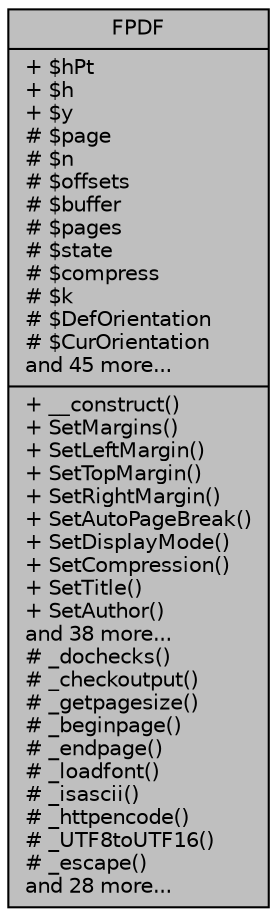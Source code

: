 digraph "FPDF"
{
 // LATEX_PDF_SIZE
  edge [fontname="Helvetica",fontsize="10",labelfontname="Helvetica",labelfontsize="10"];
  node [fontname="Helvetica",fontsize="10",shape=record];
  Node2 [label="{FPDF\n|+ $hPt\l+ $h\l+ $y\l# $page\l# $n\l# $offsets\l# $buffer\l# $pages\l# $state\l# $compress\l# $k\l# $DefOrientation\l# $CurOrientation\land 45 more...\l|+ __construct()\l+ SetMargins()\l+ SetLeftMargin()\l+ SetTopMargin()\l+ SetRightMargin()\l+ SetAutoPageBreak()\l+ SetDisplayMode()\l+ SetCompression()\l+ SetTitle()\l+ SetAuthor()\land 38 more...\l# _dochecks()\l# _checkoutput()\l# _getpagesize()\l# _beginpage()\l# _endpage()\l# _loadfont()\l# _isascii()\l# _httpencode()\l# _UTF8toUTF16()\l# _escape()\land 28 more...\l}",height=0.2,width=0.4,color="black", fillcolor="grey75", style="filled", fontcolor="black",tooltip=" "];
}
